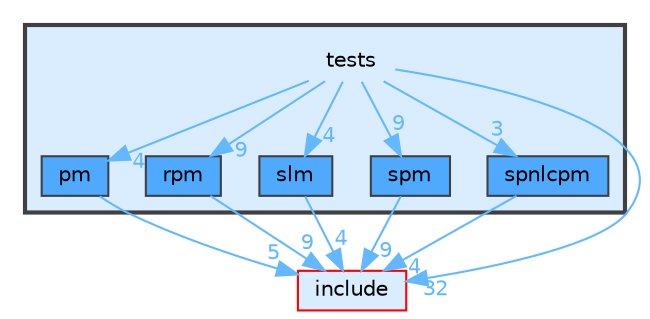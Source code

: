 digraph "tests"
{
 // LATEX_PDF_SIZE
  bgcolor="transparent";
  edge [fontname=Helvetica,fontsize=10,labelfontname=Helvetica,labelfontsize=10];
  node [fontname=Helvetica,fontsize=10,shape=box,height=0.2,width=0.4];
  compound=true
  subgraph clusterdir_59425e443f801f1f2fd8bbe4959a3ccf {
    graph [ bgcolor="#daedff", pencolor="grey25", label="", fontname=Helvetica,fontsize=10 style="filled,bold", URL="dir_59425e443f801f1f2fd8bbe4959a3ccf.html",tooltip=""]
    dir_59425e443f801f1f2fd8bbe4959a3ccf [shape=plaintext, label="tests"];
  dir_6f6acac52695ad85bff950628af17429 [label="pm", fillcolor="#4ea9ff", color="grey25", style="filled", URL="dir_6f6acac52695ad85bff950628af17429.html",tooltip=""];
  dir_83702adfa72ed46328523d72d8b7b7ae [label="rpm", fillcolor="#4ea9ff", color="grey25", style="filled", URL="dir_83702adfa72ed46328523d72d8b7b7ae.html",tooltip=""];
  dir_7c7e2c61dead15eff3a7dd725e76b19f [label="slm", fillcolor="#4ea9ff", color="grey25", style="filled", URL="dir_7c7e2c61dead15eff3a7dd725e76b19f.html",tooltip=""];
  dir_f34e5b33c1bd7ccb9519169980ba7a0d [label="spm", fillcolor="#4ea9ff", color="grey25", style="filled", URL="dir_f34e5b33c1bd7ccb9519169980ba7a0d.html",tooltip=""];
  dir_9c71e0ebddca583ba71472a4fbea10e8 [label="spnlcpm", fillcolor="#4ea9ff", color="grey25", style="filled", URL="dir_9c71e0ebddca583ba71472a4fbea10e8.html",tooltip=""];
  }
  dir_d44c64559bbebec7f509842c48db8b23 [label="include", fillcolor="#daedff", color="red", style="filled", URL="dir_d44c64559bbebec7f509842c48db8b23.html",tooltip=""];
  dir_59425e443f801f1f2fd8bbe4959a3ccf->dir_6f6acac52695ad85bff950628af17429 [headlabel="4", labeldistance=1.5 headhref="dir_000016_000006.html" href="dir_000016_000006.html" color="steelblue1" fontcolor="steelblue1"];
  dir_59425e443f801f1f2fd8bbe4959a3ccf->dir_7c7e2c61dead15eff3a7dd725e76b19f [headlabel="4", labeldistance=1.5 headhref="dir_000016_000010.html" href="dir_000016_000010.html" color="steelblue1" fontcolor="steelblue1"];
  dir_59425e443f801f1f2fd8bbe4959a3ccf->dir_83702adfa72ed46328523d72d8b7b7ae [headlabel="9", labeldistance=1.5 headhref="dir_000016_000008.html" href="dir_000016_000008.html" color="steelblue1" fontcolor="steelblue1"];
  dir_59425e443f801f1f2fd8bbe4959a3ccf->dir_9c71e0ebddca583ba71472a4fbea10e8 [headlabel="3", labeldistance=1.5 headhref="dir_000016_000014.html" href="dir_000016_000014.html" color="steelblue1" fontcolor="steelblue1"];
  dir_59425e443f801f1f2fd8bbe4959a3ccf->dir_d44c64559bbebec7f509842c48db8b23 [headlabel="32", labeldistance=1.5 headhref="dir_000016_000004.html" href="dir_000016_000004.html" color="steelblue1" fontcolor="steelblue1"];
  dir_59425e443f801f1f2fd8bbe4959a3ccf->dir_f34e5b33c1bd7ccb9519169980ba7a0d [headlabel="9", labeldistance=1.5 headhref="dir_000016_000012.html" href="dir_000016_000012.html" color="steelblue1" fontcolor="steelblue1"];
  dir_6f6acac52695ad85bff950628af17429->dir_d44c64559bbebec7f509842c48db8b23 [headlabel="5", labeldistance=1.5 headhref="dir_000006_000004.html" href="dir_000006_000004.html" color="steelblue1" fontcolor="steelblue1"];
  dir_83702adfa72ed46328523d72d8b7b7ae->dir_d44c64559bbebec7f509842c48db8b23 [headlabel="9", labeldistance=1.5 headhref="dir_000008_000004.html" href="dir_000008_000004.html" color="steelblue1" fontcolor="steelblue1"];
  dir_7c7e2c61dead15eff3a7dd725e76b19f->dir_d44c64559bbebec7f509842c48db8b23 [headlabel="4", labeldistance=1.5 headhref="dir_000010_000004.html" href="dir_000010_000004.html" color="steelblue1" fontcolor="steelblue1"];
  dir_f34e5b33c1bd7ccb9519169980ba7a0d->dir_d44c64559bbebec7f509842c48db8b23 [headlabel="9", labeldistance=1.5 headhref="dir_000012_000004.html" href="dir_000012_000004.html" color="steelblue1" fontcolor="steelblue1"];
  dir_9c71e0ebddca583ba71472a4fbea10e8->dir_d44c64559bbebec7f509842c48db8b23 [headlabel="4", labeldistance=1.5 headhref="dir_000014_000004.html" href="dir_000014_000004.html" color="steelblue1" fontcolor="steelblue1"];
}
